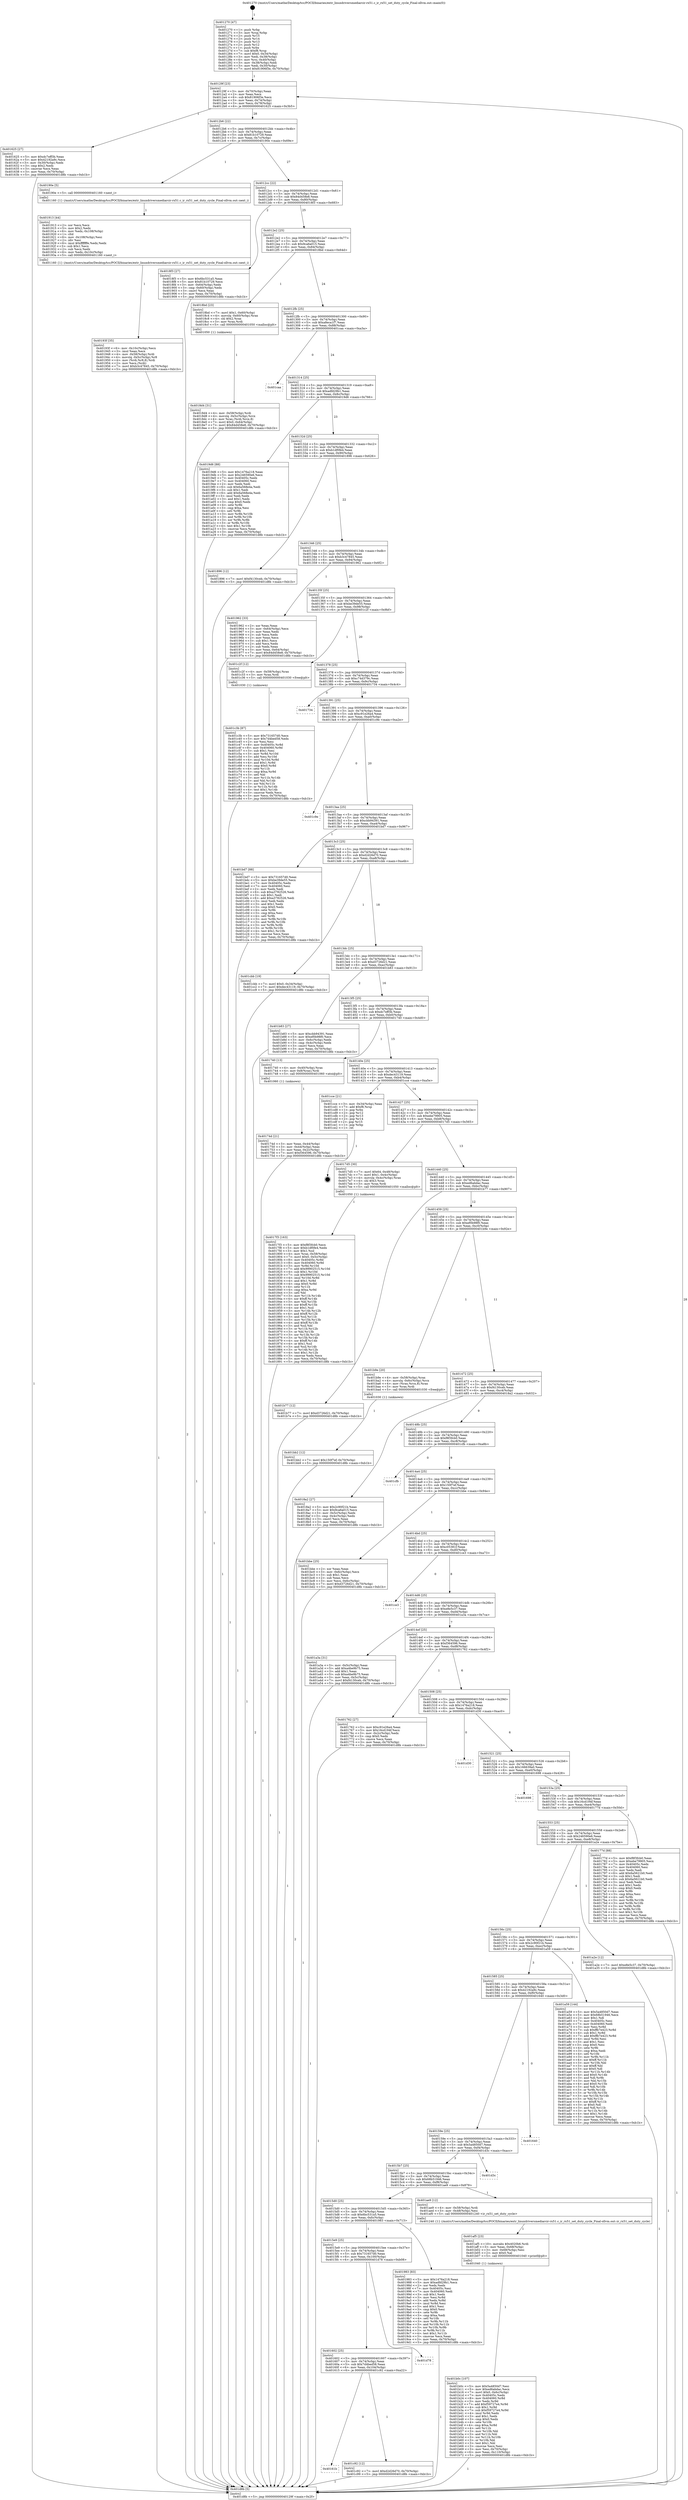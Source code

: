 digraph "0x401270" {
  label = "0x401270 (/mnt/c/Users/mathe/Desktop/tcc/POCII/binaries/extr_linuxdriversmediarcir-rx51.c_ir_rx51_set_duty_cycle_Final-ollvm.out::main(0))"
  labelloc = "t"
  node[shape=record]

  Entry [label="",width=0.3,height=0.3,shape=circle,fillcolor=black,style=filled]
  "0x40129f" [label="{
     0x40129f [23]\l
     | [instrs]\l
     &nbsp;&nbsp;0x40129f \<+3\>: mov -0x70(%rbp),%eax\l
     &nbsp;&nbsp;0x4012a2 \<+2\>: mov %eax,%ecx\l
     &nbsp;&nbsp;0x4012a4 \<+6\>: sub $0x81906f3e,%ecx\l
     &nbsp;&nbsp;0x4012aa \<+3\>: mov %eax,-0x74(%rbp)\l
     &nbsp;&nbsp;0x4012ad \<+3\>: mov %ecx,-0x78(%rbp)\l
     &nbsp;&nbsp;0x4012b0 \<+6\>: je 0000000000401625 \<main+0x3b5\>\l
  }"]
  "0x401625" [label="{
     0x401625 [27]\l
     | [instrs]\l
     &nbsp;&nbsp;0x401625 \<+5\>: mov $0xdc7eff3b,%eax\l
     &nbsp;&nbsp;0x40162a \<+5\>: mov $0x42192a9c,%ecx\l
     &nbsp;&nbsp;0x40162f \<+3\>: mov -0x30(%rbp),%edx\l
     &nbsp;&nbsp;0x401632 \<+3\>: cmp $0x2,%edx\l
     &nbsp;&nbsp;0x401635 \<+3\>: cmovne %ecx,%eax\l
     &nbsp;&nbsp;0x401638 \<+3\>: mov %eax,-0x70(%rbp)\l
     &nbsp;&nbsp;0x40163b \<+5\>: jmp 0000000000401d8b \<main+0xb1b\>\l
  }"]
  "0x4012b6" [label="{
     0x4012b6 [22]\l
     | [instrs]\l
     &nbsp;&nbsp;0x4012b6 \<+5\>: jmp 00000000004012bb \<main+0x4b\>\l
     &nbsp;&nbsp;0x4012bb \<+3\>: mov -0x74(%rbp),%eax\l
     &nbsp;&nbsp;0x4012be \<+5\>: sub $0x81b10729,%eax\l
     &nbsp;&nbsp;0x4012c3 \<+3\>: mov %eax,-0x7c(%rbp)\l
     &nbsp;&nbsp;0x4012c6 \<+6\>: je 000000000040190e \<main+0x69e\>\l
  }"]
  "0x401d8b" [label="{
     0x401d8b [5]\l
     | [instrs]\l
     &nbsp;&nbsp;0x401d8b \<+5\>: jmp 000000000040129f \<main+0x2f\>\l
  }"]
  "0x401270" [label="{
     0x401270 [47]\l
     | [instrs]\l
     &nbsp;&nbsp;0x401270 \<+1\>: push %rbp\l
     &nbsp;&nbsp;0x401271 \<+3\>: mov %rsp,%rbp\l
     &nbsp;&nbsp;0x401274 \<+2\>: push %r15\l
     &nbsp;&nbsp;0x401276 \<+2\>: push %r14\l
     &nbsp;&nbsp;0x401278 \<+2\>: push %r13\l
     &nbsp;&nbsp;0x40127a \<+2\>: push %r12\l
     &nbsp;&nbsp;0x40127c \<+1\>: push %rbx\l
     &nbsp;&nbsp;0x40127d \<+7\>: sub $0xf8,%rsp\l
     &nbsp;&nbsp;0x401284 \<+7\>: movl $0x0,-0x34(%rbp)\l
     &nbsp;&nbsp;0x40128b \<+3\>: mov %edi,-0x38(%rbp)\l
     &nbsp;&nbsp;0x40128e \<+4\>: mov %rsi,-0x40(%rbp)\l
     &nbsp;&nbsp;0x401292 \<+3\>: mov -0x38(%rbp),%edi\l
     &nbsp;&nbsp;0x401295 \<+3\>: mov %edi,-0x30(%rbp)\l
     &nbsp;&nbsp;0x401298 \<+7\>: movl $0x81906f3e,-0x70(%rbp)\l
  }"]
  Exit [label="",width=0.3,height=0.3,shape=circle,fillcolor=black,style=filled,peripheries=2]
  "0x40190e" [label="{
     0x40190e [5]\l
     | [instrs]\l
     &nbsp;&nbsp;0x40190e \<+5\>: call 0000000000401160 \<next_i\>\l
     | [calls]\l
     &nbsp;&nbsp;0x401160 \{1\} (/mnt/c/Users/mathe/Desktop/tcc/POCII/binaries/extr_linuxdriversmediarcir-rx51.c_ir_rx51_set_duty_cycle_Final-ollvm.out::next_i)\l
  }"]
  "0x4012cc" [label="{
     0x4012cc [22]\l
     | [instrs]\l
     &nbsp;&nbsp;0x4012cc \<+5\>: jmp 00000000004012d1 \<main+0x61\>\l
     &nbsp;&nbsp;0x4012d1 \<+3\>: mov -0x74(%rbp),%eax\l
     &nbsp;&nbsp;0x4012d4 \<+5\>: sub $0x84d458e8,%eax\l
     &nbsp;&nbsp;0x4012d9 \<+3\>: mov %eax,-0x80(%rbp)\l
     &nbsp;&nbsp;0x4012dc \<+6\>: je 00000000004018f3 \<main+0x683\>\l
  }"]
  "0x40161b" [label="{
     0x40161b\l
  }", style=dashed]
  "0x4018f3" [label="{
     0x4018f3 [27]\l
     | [instrs]\l
     &nbsp;&nbsp;0x4018f3 \<+5\>: mov $0x6bc531a5,%eax\l
     &nbsp;&nbsp;0x4018f8 \<+5\>: mov $0x81b10729,%ecx\l
     &nbsp;&nbsp;0x4018fd \<+3\>: mov -0x64(%rbp),%edx\l
     &nbsp;&nbsp;0x401900 \<+3\>: cmp -0x60(%rbp),%edx\l
     &nbsp;&nbsp;0x401903 \<+3\>: cmovl %ecx,%eax\l
     &nbsp;&nbsp;0x401906 \<+3\>: mov %eax,-0x70(%rbp)\l
     &nbsp;&nbsp;0x401909 \<+5\>: jmp 0000000000401d8b \<main+0xb1b\>\l
  }"]
  "0x4012e2" [label="{
     0x4012e2 [25]\l
     | [instrs]\l
     &nbsp;&nbsp;0x4012e2 \<+5\>: jmp 00000000004012e7 \<main+0x77\>\l
     &nbsp;&nbsp;0x4012e7 \<+3\>: mov -0x74(%rbp),%eax\l
     &nbsp;&nbsp;0x4012ea \<+5\>: sub $0x9ca6a015,%eax\l
     &nbsp;&nbsp;0x4012ef \<+6\>: mov %eax,-0x84(%rbp)\l
     &nbsp;&nbsp;0x4012f5 \<+6\>: je 00000000004018bd \<main+0x64d\>\l
  }"]
  "0x401c92" [label="{
     0x401c92 [12]\l
     | [instrs]\l
     &nbsp;&nbsp;0x401c92 \<+7\>: movl $0xd2d26d70,-0x70(%rbp)\l
     &nbsp;&nbsp;0x401c99 \<+5\>: jmp 0000000000401d8b \<main+0xb1b\>\l
  }"]
  "0x4018bd" [label="{
     0x4018bd [23]\l
     | [instrs]\l
     &nbsp;&nbsp;0x4018bd \<+7\>: movl $0x1,-0x60(%rbp)\l
     &nbsp;&nbsp;0x4018c4 \<+4\>: movslq -0x60(%rbp),%rax\l
     &nbsp;&nbsp;0x4018c8 \<+4\>: shl $0x2,%rax\l
     &nbsp;&nbsp;0x4018cc \<+3\>: mov %rax,%rdi\l
     &nbsp;&nbsp;0x4018cf \<+5\>: call 0000000000401050 \<malloc@plt\>\l
     | [calls]\l
     &nbsp;&nbsp;0x401050 \{1\} (unknown)\l
  }"]
  "0x4012fb" [label="{
     0x4012fb [25]\l
     | [instrs]\l
     &nbsp;&nbsp;0x4012fb \<+5\>: jmp 0000000000401300 \<main+0x90\>\l
     &nbsp;&nbsp;0x401300 \<+3\>: mov -0x74(%rbp),%eax\l
     &nbsp;&nbsp;0x401303 \<+5\>: sub $0xa8eca1f7,%eax\l
     &nbsp;&nbsp;0x401308 \<+6\>: mov %eax,-0x88(%rbp)\l
     &nbsp;&nbsp;0x40130e \<+6\>: je 0000000000401caa \<main+0xa3a\>\l
  }"]
  "0x401602" [label="{
     0x401602 [25]\l
     | [instrs]\l
     &nbsp;&nbsp;0x401602 \<+5\>: jmp 0000000000401607 \<main+0x397\>\l
     &nbsp;&nbsp;0x401607 \<+3\>: mov -0x74(%rbp),%eax\l
     &nbsp;&nbsp;0x40160a \<+5\>: sub $0x7d4bed58,%eax\l
     &nbsp;&nbsp;0x40160f \<+6\>: mov %eax,-0x104(%rbp)\l
     &nbsp;&nbsp;0x401615 \<+6\>: je 0000000000401c92 \<main+0xa22\>\l
  }"]
  "0x401caa" [label="{
     0x401caa\l
  }", style=dashed]
  "0x401314" [label="{
     0x401314 [25]\l
     | [instrs]\l
     &nbsp;&nbsp;0x401314 \<+5\>: jmp 0000000000401319 \<main+0xa9\>\l
     &nbsp;&nbsp;0x401319 \<+3\>: mov -0x74(%rbp),%eax\l
     &nbsp;&nbsp;0x40131c \<+5\>: sub $0xadfd29b1,%eax\l
     &nbsp;&nbsp;0x401321 \<+6\>: mov %eax,-0x8c(%rbp)\l
     &nbsp;&nbsp;0x401327 \<+6\>: je 00000000004019d6 \<main+0x766\>\l
  }"]
  "0x401d78" [label="{
     0x401d78\l
  }", style=dashed]
  "0x4019d6" [label="{
     0x4019d6 [88]\l
     | [instrs]\l
     &nbsp;&nbsp;0x4019d6 \<+5\>: mov $0x1476a218,%eax\l
     &nbsp;&nbsp;0x4019db \<+5\>: mov $0x246590e6,%ecx\l
     &nbsp;&nbsp;0x4019e0 \<+7\>: mov 0x40405c,%edx\l
     &nbsp;&nbsp;0x4019e7 \<+7\>: mov 0x404060,%esi\l
     &nbsp;&nbsp;0x4019ee \<+2\>: mov %edx,%edi\l
     &nbsp;&nbsp;0x4019f0 \<+6\>: sub $0x6a568e4a,%edi\l
     &nbsp;&nbsp;0x4019f6 \<+3\>: sub $0x1,%edi\l
     &nbsp;&nbsp;0x4019f9 \<+6\>: add $0x6a568e4a,%edi\l
     &nbsp;&nbsp;0x4019ff \<+3\>: imul %edi,%edx\l
     &nbsp;&nbsp;0x401a02 \<+3\>: and $0x1,%edx\l
     &nbsp;&nbsp;0x401a05 \<+3\>: cmp $0x0,%edx\l
     &nbsp;&nbsp;0x401a08 \<+4\>: sete %r8b\l
     &nbsp;&nbsp;0x401a0c \<+3\>: cmp $0xa,%esi\l
     &nbsp;&nbsp;0x401a0f \<+4\>: setl %r9b\l
     &nbsp;&nbsp;0x401a13 \<+3\>: mov %r8b,%r10b\l
     &nbsp;&nbsp;0x401a16 \<+3\>: and %r9b,%r10b\l
     &nbsp;&nbsp;0x401a19 \<+3\>: xor %r9b,%r8b\l
     &nbsp;&nbsp;0x401a1c \<+3\>: or %r8b,%r10b\l
     &nbsp;&nbsp;0x401a1f \<+4\>: test $0x1,%r10b\l
     &nbsp;&nbsp;0x401a23 \<+3\>: cmovne %ecx,%eax\l
     &nbsp;&nbsp;0x401a26 \<+3\>: mov %eax,-0x70(%rbp)\l
     &nbsp;&nbsp;0x401a29 \<+5\>: jmp 0000000000401d8b \<main+0xb1b\>\l
  }"]
  "0x40132d" [label="{
     0x40132d [25]\l
     | [instrs]\l
     &nbsp;&nbsp;0x40132d \<+5\>: jmp 0000000000401332 \<main+0xc2\>\l
     &nbsp;&nbsp;0x401332 \<+3\>: mov -0x74(%rbp),%eax\l
     &nbsp;&nbsp;0x401335 \<+5\>: sub $0xb1df0fe4,%eax\l
     &nbsp;&nbsp;0x40133a \<+6\>: mov %eax,-0x90(%rbp)\l
     &nbsp;&nbsp;0x401340 \<+6\>: je 0000000000401896 \<main+0x626\>\l
  }"]
  "0x401c3b" [label="{
     0x401c3b [87]\l
     | [instrs]\l
     &nbsp;&nbsp;0x401c3b \<+5\>: mov $0x731657d0,%ecx\l
     &nbsp;&nbsp;0x401c40 \<+5\>: mov $0x7d4bed58,%edx\l
     &nbsp;&nbsp;0x401c45 \<+2\>: xor %esi,%esi\l
     &nbsp;&nbsp;0x401c47 \<+8\>: mov 0x40405c,%r8d\l
     &nbsp;&nbsp;0x401c4f \<+8\>: mov 0x404060,%r9d\l
     &nbsp;&nbsp;0x401c57 \<+3\>: sub $0x1,%esi\l
     &nbsp;&nbsp;0x401c5a \<+3\>: mov %r8d,%r10d\l
     &nbsp;&nbsp;0x401c5d \<+3\>: add %esi,%r10d\l
     &nbsp;&nbsp;0x401c60 \<+4\>: imul %r10d,%r8d\l
     &nbsp;&nbsp;0x401c64 \<+4\>: and $0x1,%r8d\l
     &nbsp;&nbsp;0x401c68 \<+4\>: cmp $0x0,%r8d\l
     &nbsp;&nbsp;0x401c6c \<+4\>: sete %r11b\l
     &nbsp;&nbsp;0x401c70 \<+4\>: cmp $0xa,%r9d\l
     &nbsp;&nbsp;0x401c74 \<+3\>: setl %bl\l
     &nbsp;&nbsp;0x401c77 \<+3\>: mov %r11b,%r14b\l
     &nbsp;&nbsp;0x401c7a \<+3\>: and %bl,%r14b\l
     &nbsp;&nbsp;0x401c7d \<+3\>: xor %bl,%r11b\l
     &nbsp;&nbsp;0x401c80 \<+3\>: or %r11b,%r14b\l
     &nbsp;&nbsp;0x401c83 \<+4\>: test $0x1,%r14b\l
     &nbsp;&nbsp;0x401c87 \<+3\>: cmovne %edx,%ecx\l
     &nbsp;&nbsp;0x401c8a \<+3\>: mov %ecx,-0x70(%rbp)\l
     &nbsp;&nbsp;0x401c8d \<+5\>: jmp 0000000000401d8b \<main+0xb1b\>\l
  }"]
  "0x401896" [label="{
     0x401896 [12]\l
     | [instrs]\l
     &nbsp;&nbsp;0x401896 \<+7\>: movl $0xf4130ceb,-0x70(%rbp)\l
     &nbsp;&nbsp;0x40189d \<+5\>: jmp 0000000000401d8b \<main+0xb1b\>\l
  }"]
  "0x401346" [label="{
     0x401346 [25]\l
     | [instrs]\l
     &nbsp;&nbsp;0x401346 \<+5\>: jmp 000000000040134b \<main+0xdb\>\l
     &nbsp;&nbsp;0x40134b \<+3\>: mov -0x74(%rbp),%eax\l
     &nbsp;&nbsp;0x40134e \<+5\>: sub $0xb3c47845,%eax\l
     &nbsp;&nbsp;0x401353 \<+6\>: mov %eax,-0x94(%rbp)\l
     &nbsp;&nbsp;0x401359 \<+6\>: je 0000000000401962 \<main+0x6f2\>\l
  }"]
  "0x401bb2" [label="{
     0x401bb2 [12]\l
     | [instrs]\l
     &nbsp;&nbsp;0x401bb2 \<+7\>: movl $0x150f7ef,-0x70(%rbp)\l
     &nbsp;&nbsp;0x401bb9 \<+5\>: jmp 0000000000401d8b \<main+0xb1b\>\l
  }"]
  "0x401962" [label="{
     0x401962 [33]\l
     | [instrs]\l
     &nbsp;&nbsp;0x401962 \<+2\>: xor %eax,%eax\l
     &nbsp;&nbsp;0x401964 \<+3\>: mov -0x64(%rbp),%ecx\l
     &nbsp;&nbsp;0x401967 \<+2\>: mov %eax,%edx\l
     &nbsp;&nbsp;0x401969 \<+2\>: sub %ecx,%edx\l
     &nbsp;&nbsp;0x40196b \<+2\>: mov %eax,%ecx\l
     &nbsp;&nbsp;0x40196d \<+3\>: sub $0x1,%ecx\l
     &nbsp;&nbsp;0x401970 \<+2\>: add %ecx,%edx\l
     &nbsp;&nbsp;0x401972 \<+2\>: sub %edx,%eax\l
     &nbsp;&nbsp;0x401974 \<+3\>: mov %eax,-0x64(%rbp)\l
     &nbsp;&nbsp;0x401977 \<+7\>: movl $0x84d458e8,-0x70(%rbp)\l
     &nbsp;&nbsp;0x40197e \<+5\>: jmp 0000000000401d8b \<main+0xb1b\>\l
  }"]
  "0x40135f" [label="{
     0x40135f [25]\l
     | [instrs]\l
     &nbsp;&nbsp;0x40135f \<+5\>: jmp 0000000000401364 \<main+0xf4\>\l
     &nbsp;&nbsp;0x401364 \<+3\>: mov -0x74(%rbp),%eax\l
     &nbsp;&nbsp;0x401367 \<+5\>: sub $0xbe39de55,%eax\l
     &nbsp;&nbsp;0x40136c \<+6\>: mov %eax,-0x98(%rbp)\l
     &nbsp;&nbsp;0x401372 \<+6\>: je 0000000000401c2f \<main+0x9bf\>\l
  }"]
  "0x401b0c" [label="{
     0x401b0c [107]\l
     | [instrs]\l
     &nbsp;&nbsp;0x401b0c \<+5\>: mov $0x5a4850d7,%esi\l
     &nbsp;&nbsp;0x401b11 \<+5\>: mov $0xed6abdac,%ecx\l
     &nbsp;&nbsp;0x401b16 \<+7\>: movl $0x0,-0x6c(%rbp)\l
     &nbsp;&nbsp;0x401b1d \<+7\>: mov 0x40405c,%edx\l
     &nbsp;&nbsp;0x401b24 \<+8\>: mov 0x404060,%r8d\l
     &nbsp;&nbsp;0x401b2c \<+3\>: mov %edx,%r9d\l
     &nbsp;&nbsp;0x401b2f \<+7\>: add $0xf59727e4,%r9d\l
     &nbsp;&nbsp;0x401b36 \<+4\>: sub $0x1,%r9d\l
     &nbsp;&nbsp;0x401b3a \<+7\>: sub $0xf59727e4,%r9d\l
     &nbsp;&nbsp;0x401b41 \<+4\>: imul %r9d,%edx\l
     &nbsp;&nbsp;0x401b45 \<+3\>: and $0x1,%edx\l
     &nbsp;&nbsp;0x401b48 \<+3\>: cmp $0x0,%edx\l
     &nbsp;&nbsp;0x401b4b \<+4\>: sete %r10b\l
     &nbsp;&nbsp;0x401b4f \<+4\>: cmp $0xa,%r8d\l
     &nbsp;&nbsp;0x401b53 \<+4\>: setl %r11b\l
     &nbsp;&nbsp;0x401b57 \<+3\>: mov %r10b,%bl\l
     &nbsp;&nbsp;0x401b5a \<+3\>: and %r11b,%bl\l
     &nbsp;&nbsp;0x401b5d \<+3\>: xor %r11b,%r10b\l
     &nbsp;&nbsp;0x401b60 \<+3\>: or %r10b,%bl\l
     &nbsp;&nbsp;0x401b63 \<+3\>: test $0x1,%bl\l
     &nbsp;&nbsp;0x401b66 \<+3\>: cmovne %ecx,%esi\l
     &nbsp;&nbsp;0x401b69 \<+3\>: mov %esi,-0x70(%rbp)\l
     &nbsp;&nbsp;0x401b6c \<+6\>: mov %eax,-0x110(%rbp)\l
     &nbsp;&nbsp;0x401b72 \<+5\>: jmp 0000000000401d8b \<main+0xb1b\>\l
  }"]
  "0x401c2f" [label="{
     0x401c2f [12]\l
     | [instrs]\l
     &nbsp;&nbsp;0x401c2f \<+4\>: mov -0x58(%rbp),%rax\l
     &nbsp;&nbsp;0x401c33 \<+3\>: mov %rax,%rdi\l
     &nbsp;&nbsp;0x401c36 \<+5\>: call 0000000000401030 \<free@plt\>\l
     | [calls]\l
     &nbsp;&nbsp;0x401030 \{1\} (unknown)\l
  }"]
  "0x401378" [label="{
     0x401378 [25]\l
     | [instrs]\l
     &nbsp;&nbsp;0x401378 \<+5\>: jmp 000000000040137d \<main+0x10d\>\l
     &nbsp;&nbsp;0x40137d \<+3\>: mov -0x74(%rbp),%eax\l
     &nbsp;&nbsp;0x401380 \<+5\>: sub $0xc74d379c,%eax\l
     &nbsp;&nbsp;0x401385 \<+6\>: mov %eax,-0x9c(%rbp)\l
     &nbsp;&nbsp;0x40138b \<+6\>: je 0000000000401734 \<main+0x4c4\>\l
  }"]
  "0x401af5" [label="{
     0x401af5 [23]\l
     | [instrs]\l
     &nbsp;&nbsp;0x401af5 \<+10\>: movabs $0x4020b6,%rdi\l
     &nbsp;&nbsp;0x401aff \<+3\>: mov %eax,-0x68(%rbp)\l
     &nbsp;&nbsp;0x401b02 \<+3\>: mov -0x68(%rbp),%esi\l
     &nbsp;&nbsp;0x401b05 \<+2\>: mov $0x0,%al\l
     &nbsp;&nbsp;0x401b07 \<+5\>: call 0000000000401040 \<printf@plt\>\l
     | [calls]\l
     &nbsp;&nbsp;0x401040 \{1\} (unknown)\l
  }"]
  "0x401734" [label="{
     0x401734\l
  }", style=dashed]
  "0x401391" [label="{
     0x401391 [25]\l
     | [instrs]\l
     &nbsp;&nbsp;0x401391 \<+5\>: jmp 0000000000401396 \<main+0x126\>\l
     &nbsp;&nbsp;0x401396 \<+3\>: mov -0x74(%rbp),%eax\l
     &nbsp;&nbsp;0x401399 \<+5\>: sub $0xc91e26a4,%eax\l
     &nbsp;&nbsp;0x40139e \<+6\>: mov %eax,-0xa0(%rbp)\l
     &nbsp;&nbsp;0x4013a4 \<+6\>: je 0000000000401c9e \<main+0xa2e\>\l
  }"]
  "0x4015e9" [label="{
     0x4015e9 [25]\l
     | [instrs]\l
     &nbsp;&nbsp;0x4015e9 \<+5\>: jmp 00000000004015ee \<main+0x37e\>\l
     &nbsp;&nbsp;0x4015ee \<+3\>: mov -0x74(%rbp),%eax\l
     &nbsp;&nbsp;0x4015f1 \<+5\>: sub $0x731657d0,%eax\l
     &nbsp;&nbsp;0x4015f6 \<+6\>: mov %eax,-0x100(%rbp)\l
     &nbsp;&nbsp;0x4015fc \<+6\>: je 0000000000401d78 \<main+0xb08\>\l
  }"]
  "0x401c9e" [label="{
     0x401c9e\l
  }", style=dashed]
  "0x4013aa" [label="{
     0x4013aa [25]\l
     | [instrs]\l
     &nbsp;&nbsp;0x4013aa \<+5\>: jmp 00000000004013af \<main+0x13f\>\l
     &nbsp;&nbsp;0x4013af \<+3\>: mov -0x74(%rbp),%eax\l
     &nbsp;&nbsp;0x4013b2 \<+5\>: sub $0xcbb94391,%eax\l
     &nbsp;&nbsp;0x4013b7 \<+6\>: mov %eax,-0xa4(%rbp)\l
     &nbsp;&nbsp;0x4013bd \<+6\>: je 0000000000401bd7 \<main+0x967\>\l
  }"]
  "0x401983" [label="{
     0x401983 [83]\l
     | [instrs]\l
     &nbsp;&nbsp;0x401983 \<+5\>: mov $0x1476a218,%eax\l
     &nbsp;&nbsp;0x401988 \<+5\>: mov $0xadfd29b1,%ecx\l
     &nbsp;&nbsp;0x40198d \<+2\>: xor %edx,%edx\l
     &nbsp;&nbsp;0x40198f \<+7\>: mov 0x40405c,%esi\l
     &nbsp;&nbsp;0x401996 \<+7\>: mov 0x404060,%edi\l
     &nbsp;&nbsp;0x40199d \<+3\>: sub $0x1,%edx\l
     &nbsp;&nbsp;0x4019a0 \<+3\>: mov %esi,%r8d\l
     &nbsp;&nbsp;0x4019a3 \<+3\>: add %edx,%r8d\l
     &nbsp;&nbsp;0x4019a6 \<+4\>: imul %r8d,%esi\l
     &nbsp;&nbsp;0x4019aa \<+3\>: and $0x1,%esi\l
     &nbsp;&nbsp;0x4019ad \<+3\>: cmp $0x0,%esi\l
     &nbsp;&nbsp;0x4019b0 \<+4\>: sete %r9b\l
     &nbsp;&nbsp;0x4019b4 \<+3\>: cmp $0xa,%edi\l
     &nbsp;&nbsp;0x4019b7 \<+4\>: setl %r10b\l
     &nbsp;&nbsp;0x4019bb \<+3\>: mov %r9b,%r11b\l
     &nbsp;&nbsp;0x4019be \<+3\>: and %r10b,%r11b\l
     &nbsp;&nbsp;0x4019c1 \<+3\>: xor %r10b,%r9b\l
     &nbsp;&nbsp;0x4019c4 \<+3\>: or %r9b,%r11b\l
     &nbsp;&nbsp;0x4019c7 \<+4\>: test $0x1,%r11b\l
     &nbsp;&nbsp;0x4019cb \<+3\>: cmovne %ecx,%eax\l
     &nbsp;&nbsp;0x4019ce \<+3\>: mov %eax,-0x70(%rbp)\l
     &nbsp;&nbsp;0x4019d1 \<+5\>: jmp 0000000000401d8b \<main+0xb1b\>\l
  }"]
  "0x401bd7" [label="{
     0x401bd7 [88]\l
     | [instrs]\l
     &nbsp;&nbsp;0x401bd7 \<+5\>: mov $0x731657d0,%eax\l
     &nbsp;&nbsp;0x401bdc \<+5\>: mov $0xbe39de55,%ecx\l
     &nbsp;&nbsp;0x401be1 \<+7\>: mov 0x40405c,%edx\l
     &nbsp;&nbsp;0x401be8 \<+7\>: mov 0x404060,%esi\l
     &nbsp;&nbsp;0x401bef \<+2\>: mov %edx,%edi\l
     &nbsp;&nbsp;0x401bf1 \<+6\>: sub $0xa3782526,%edi\l
     &nbsp;&nbsp;0x401bf7 \<+3\>: sub $0x1,%edi\l
     &nbsp;&nbsp;0x401bfa \<+6\>: add $0xa3782526,%edi\l
     &nbsp;&nbsp;0x401c00 \<+3\>: imul %edi,%edx\l
     &nbsp;&nbsp;0x401c03 \<+3\>: and $0x1,%edx\l
     &nbsp;&nbsp;0x401c06 \<+3\>: cmp $0x0,%edx\l
     &nbsp;&nbsp;0x401c09 \<+4\>: sete %r8b\l
     &nbsp;&nbsp;0x401c0d \<+3\>: cmp $0xa,%esi\l
     &nbsp;&nbsp;0x401c10 \<+4\>: setl %r9b\l
     &nbsp;&nbsp;0x401c14 \<+3\>: mov %r8b,%r10b\l
     &nbsp;&nbsp;0x401c17 \<+3\>: and %r9b,%r10b\l
     &nbsp;&nbsp;0x401c1a \<+3\>: xor %r9b,%r8b\l
     &nbsp;&nbsp;0x401c1d \<+3\>: or %r8b,%r10b\l
     &nbsp;&nbsp;0x401c20 \<+4\>: test $0x1,%r10b\l
     &nbsp;&nbsp;0x401c24 \<+3\>: cmovne %ecx,%eax\l
     &nbsp;&nbsp;0x401c27 \<+3\>: mov %eax,-0x70(%rbp)\l
     &nbsp;&nbsp;0x401c2a \<+5\>: jmp 0000000000401d8b \<main+0xb1b\>\l
  }"]
  "0x4013c3" [label="{
     0x4013c3 [25]\l
     | [instrs]\l
     &nbsp;&nbsp;0x4013c3 \<+5\>: jmp 00000000004013c8 \<main+0x158\>\l
     &nbsp;&nbsp;0x4013c8 \<+3\>: mov -0x74(%rbp),%eax\l
     &nbsp;&nbsp;0x4013cb \<+5\>: sub $0xd2d26d70,%eax\l
     &nbsp;&nbsp;0x4013d0 \<+6\>: mov %eax,-0xa8(%rbp)\l
     &nbsp;&nbsp;0x4013d6 \<+6\>: je 0000000000401cbb \<main+0xa4b\>\l
  }"]
  "0x4015d0" [label="{
     0x4015d0 [25]\l
     | [instrs]\l
     &nbsp;&nbsp;0x4015d0 \<+5\>: jmp 00000000004015d5 \<main+0x365\>\l
     &nbsp;&nbsp;0x4015d5 \<+3\>: mov -0x74(%rbp),%eax\l
     &nbsp;&nbsp;0x4015d8 \<+5\>: sub $0x6bc531a5,%eax\l
     &nbsp;&nbsp;0x4015dd \<+6\>: mov %eax,-0xfc(%rbp)\l
     &nbsp;&nbsp;0x4015e3 \<+6\>: je 0000000000401983 \<main+0x713\>\l
  }"]
  "0x401cbb" [label="{
     0x401cbb [19]\l
     | [instrs]\l
     &nbsp;&nbsp;0x401cbb \<+7\>: movl $0x0,-0x34(%rbp)\l
     &nbsp;&nbsp;0x401cc2 \<+7\>: movl $0xdec43119,-0x70(%rbp)\l
     &nbsp;&nbsp;0x401cc9 \<+5\>: jmp 0000000000401d8b \<main+0xb1b\>\l
  }"]
  "0x4013dc" [label="{
     0x4013dc [25]\l
     | [instrs]\l
     &nbsp;&nbsp;0x4013dc \<+5\>: jmp 00000000004013e1 \<main+0x171\>\l
     &nbsp;&nbsp;0x4013e1 \<+3\>: mov -0x74(%rbp),%eax\l
     &nbsp;&nbsp;0x4013e4 \<+5\>: sub $0xd3726d21,%eax\l
     &nbsp;&nbsp;0x4013e9 \<+6\>: mov %eax,-0xac(%rbp)\l
     &nbsp;&nbsp;0x4013ef \<+6\>: je 0000000000401b83 \<main+0x913\>\l
  }"]
  "0x401ae9" [label="{
     0x401ae9 [12]\l
     | [instrs]\l
     &nbsp;&nbsp;0x401ae9 \<+4\>: mov -0x58(%rbp),%rdi\l
     &nbsp;&nbsp;0x401aed \<+3\>: mov -0x48(%rbp),%esi\l
     &nbsp;&nbsp;0x401af0 \<+5\>: call 0000000000401240 \<ir_rx51_set_duty_cycle\>\l
     | [calls]\l
     &nbsp;&nbsp;0x401240 \{1\} (/mnt/c/Users/mathe/Desktop/tcc/POCII/binaries/extr_linuxdriversmediarcir-rx51.c_ir_rx51_set_duty_cycle_Final-ollvm.out::ir_rx51_set_duty_cycle)\l
  }"]
  "0x401b83" [label="{
     0x401b83 [27]\l
     | [instrs]\l
     &nbsp;&nbsp;0x401b83 \<+5\>: mov $0xcbb94391,%eax\l
     &nbsp;&nbsp;0x401b88 \<+5\>: mov $0xef0b98f0,%ecx\l
     &nbsp;&nbsp;0x401b8d \<+3\>: mov -0x6c(%rbp),%edx\l
     &nbsp;&nbsp;0x401b90 \<+3\>: cmp -0x4c(%rbp),%edx\l
     &nbsp;&nbsp;0x401b93 \<+3\>: cmovl %ecx,%eax\l
     &nbsp;&nbsp;0x401b96 \<+3\>: mov %eax,-0x70(%rbp)\l
     &nbsp;&nbsp;0x401b99 \<+5\>: jmp 0000000000401d8b \<main+0xb1b\>\l
  }"]
  "0x4013f5" [label="{
     0x4013f5 [25]\l
     | [instrs]\l
     &nbsp;&nbsp;0x4013f5 \<+5\>: jmp 00000000004013fa \<main+0x18a\>\l
     &nbsp;&nbsp;0x4013fa \<+3\>: mov -0x74(%rbp),%eax\l
     &nbsp;&nbsp;0x4013fd \<+5\>: sub $0xdc7eff3b,%eax\l
     &nbsp;&nbsp;0x401402 \<+6\>: mov %eax,-0xb0(%rbp)\l
     &nbsp;&nbsp;0x401408 \<+6\>: je 0000000000401740 \<main+0x4d0\>\l
  }"]
  "0x4015b7" [label="{
     0x4015b7 [25]\l
     | [instrs]\l
     &nbsp;&nbsp;0x4015b7 \<+5\>: jmp 00000000004015bc \<main+0x34c\>\l
     &nbsp;&nbsp;0x4015bc \<+3\>: mov -0x74(%rbp),%eax\l
     &nbsp;&nbsp;0x4015bf \<+5\>: sub $0x68b51946,%eax\l
     &nbsp;&nbsp;0x4015c4 \<+6\>: mov %eax,-0xf8(%rbp)\l
     &nbsp;&nbsp;0x4015ca \<+6\>: je 0000000000401ae9 \<main+0x879\>\l
  }"]
  "0x401740" [label="{
     0x401740 [13]\l
     | [instrs]\l
     &nbsp;&nbsp;0x401740 \<+4\>: mov -0x40(%rbp),%rax\l
     &nbsp;&nbsp;0x401744 \<+4\>: mov 0x8(%rax),%rdi\l
     &nbsp;&nbsp;0x401748 \<+5\>: call 0000000000401060 \<atoi@plt\>\l
     | [calls]\l
     &nbsp;&nbsp;0x401060 \{1\} (unknown)\l
  }"]
  "0x40140e" [label="{
     0x40140e [25]\l
     | [instrs]\l
     &nbsp;&nbsp;0x40140e \<+5\>: jmp 0000000000401413 \<main+0x1a3\>\l
     &nbsp;&nbsp;0x401413 \<+3\>: mov -0x74(%rbp),%eax\l
     &nbsp;&nbsp;0x401416 \<+5\>: sub $0xdec43119,%eax\l
     &nbsp;&nbsp;0x40141b \<+6\>: mov %eax,-0xb4(%rbp)\l
     &nbsp;&nbsp;0x401421 \<+6\>: je 0000000000401cce \<main+0xa5e\>\l
  }"]
  "0x40174d" [label="{
     0x40174d [21]\l
     | [instrs]\l
     &nbsp;&nbsp;0x40174d \<+3\>: mov %eax,-0x44(%rbp)\l
     &nbsp;&nbsp;0x401750 \<+3\>: mov -0x44(%rbp),%eax\l
     &nbsp;&nbsp;0x401753 \<+3\>: mov %eax,-0x2c(%rbp)\l
     &nbsp;&nbsp;0x401756 \<+7\>: movl $0xf364596,-0x70(%rbp)\l
     &nbsp;&nbsp;0x40175d \<+5\>: jmp 0000000000401d8b \<main+0xb1b\>\l
  }"]
  "0x401d3c" [label="{
     0x401d3c\l
  }", style=dashed]
  "0x401cce" [label="{
     0x401cce [21]\l
     | [instrs]\l
     &nbsp;&nbsp;0x401cce \<+3\>: mov -0x34(%rbp),%eax\l
     &nbsp;&nbsp;0x401cd1 \<+7\>: add $0xf8,%rsp\l
     &nbsp;&nbsp;0x401cd8 \<+1\>: pop %rbx\l
     &nbsp;&nbsp;0x401cd9 \<+2\>: pop %r12\l
     &nbsp;&nbsp;0x401cdb \<+2\>: pop %r13\l
     &nbsp;&nbsp;0x401cdd \<+2\>: pop %r14\l
     &nbsp;&nbsp;0x401cdf \<+2\>: pop %r15\l
     &nbsp;&nbsp;0x401ce1 \<+1\>: pop %rbp\l
     &nbsp;&nbsp;0x401ce2 \<+1\>: ret\l
  }"]
  "0x401427" [label="{
     0x401427 [25]\l
     | [instrs]\l
     &nbsp;&nbsp;0x401427 \<+5\>: jmp 000000000040142c \<main+0x1bc\>\l
     &nbsp;&nbsp;0x40142c \<+3\>: mov -0x74(%rbp),%eax\l
     &nbsp;&nbsp;0x40142f \<+5\>: sub $0xebe79905,%eax\l
     &nbsp;&nbsp;0x401434 \<+6\>: mov %eax,-0xb8(%rbp)\l
     &nbsp;&nbsp;0x40143a \<+6\>: je 00000000004017d5 \<main+0x565\>\l
  }"]
  "0x40159e" [label="{
     0x40159e [25]\l
     | [instrs]\l
     &nbsp;&nbsp;0x40159e \<+5\>: jmp 00000000004015a3 \<main+0x333\>\l
     &nbsp;&nbsp;0x4015a3 \<+3\>: mov -0x74(%rbp),%eax\l
     &nbsp;&nbsp;0x4015a6 \<+5\>: sub $0x5a4850d7,%eax\l
     &nbsp;&nbsp;0x4015ab \<+6\>: mov %eax,-0xf4(%rbp)\l
     &nbsp;&nbsp;0x4015b1 \<+6\>: je 0000000000401d3c \<main+0xacc\>\l
  }"]
  "0x4017d5" [label="{
     0x4017d5 [30]\l
     | [instrs]\l
     &nbsp;&nbsp;0x4017d5 \<+7\>: movl $0x64,-0x48(%rbp)\l
     &nbsp;&nbsp;0x4017dc \<+7\>: movl $0x1,-0x4c(%rbp)\l
     &nbsp;&nbsp;0x4017e3 \<+4\>: movslq -0x4c(%rbp),%rax\l
     &nbsp;&nbsp;0x4017e7 \<+4\>: shl $0x3,%rax\l
     &nbsp;&nbsp;0x4017eb \<+3\>: mov %rax,%rdi\l
     &nbsp;&nbsp;0x4017ee \<+5\>: call 0000000000401050 \<malloc@plt\>\l
     | [calls]\l
     &nbsp;&nbsp;0x401050 \{1\} (unknown)\l
  }"]
  "0x401440" [label="{
     0x401440 [25]\l
     | [instrs]\l
     &nbsp;&nbsp;0x401440 \<+5\>: jmp 0000000000401445 \<main+0x1d5\>\l
     &nbsp;&nbsp;0x401445 \<+3\>: mov -0x74(%rbp),%eax\l
     &nbsp;&nbsp;0x401448 \<+5\>: sub $0xed6abdac,%eax\l
     &nbsp;&nbsp;0x40144d \<+6\>: mov %eax,-0xbc(%rbp)\l
     &nbsp;&nbsp;0x401453 \<+6\>: je 0000000000401b77 \<main+0x907\>\l
  }"]
  "0x401640" [label="{
     0x401640\l
  }", style=dashed]
  "0x401b77" [label="{
     0x401b77 [12]\l
     | [instrs]\l
     &nbsp;&nbsp;0x401b77 \<+7\>: movl $0xd3726d21,-0x70(%rbp)\l
     &nbsp;&nbsp;0x401b7e \<+5\>: jmp 0000000000401d8b \<main+0xb1b\>\l
  }"]
  "0x401459" [label="{
     0x401459 [25]\l
     | [instrs]\l
     &nbsp;&nbsp;0x401459 \<+5\>: jmp 000000000040145e \<main+0x1ee\>\l
     &nbsp;&nbsp;0x40145e \<+3\>: mov -0x74(%rbp),%eax\l
     &nbsp;&nbsp;0x401461 \<+5\>: sub $0xef0b98f0,%eax\l
     &nbsp;&nbsp;0x401466 \<+6\>: mov %eax,-0xc0(%rbp)\l
     &nbsp;&nbsp;0x40146c \<+6\>: je 0000000000401b9e \<main+0x92e\>\l
  }"]
  "0x401585" [label="{
     0x401585 [25]\l
     | [instrs]\l
     &nbsp;&nbsp;0x401585 \<+5\>: jmp 000000000040158a \<main+0x31a\>\l
     &nbsp;&nbsp;0x40158a \<+3\>: mov -0x74(%rbp),%eax\l
     &nbsp;&nbsp;0x40158d \<+5\>: sub $0x42192a9c,%eax\l
     &nbsp;&nbsp;0x401592 \<+6\>: mov %eax,-0xf0(%rbp)\l
     &nbsp;&nbsp;0x401598 \<+6\>: je 0000000000401640 \<main+0x3d0\>\l
  }"]
  "0x401b9e" [label="{
     0x401b9e [20]\l
     | [instrs]\l
     &nbsp;&nbsp;0x401b9e \<+4\>: mov -0x58(%rbp),%rax\l
     &nbsp;&nbsp;0x401ba2 \<+4\>: movslq -0x6c(%rbp),%rcx\l
     &nbsp;&nbsp;0x401ba6 \<+4\>: mov (%rax,%rcx,8),%rax\l
     &nbsp;&nbsp;0x401baa \<+3\>: mov %rax,%rdi\l
     &nbsp;&nbsp;0x401bad \<+5\>: call 0000000000401030 \<free@plt\>\l
     | [calls]\l
     &nbsp;&nbsp;0x401030 \{1\} (unknown)\l
  }"]
  "0x401472" [label="{
     0x401472 [25]\l
     | [instrs]\l
     &nbsp;&nbsp;0x401472 \<+5\>: jmp 0000000000401477 \<main+0x207\>\l
     &nbsp;&nbsp;0x401477 \<+3\>: mov -0x74(%rbp),%eax\l
     &nbsp;&nbsp;0x40147a \<+5\>: sub $0xf4130ceb,%eax\l
     &nbsp;&nbsp;0x40147f \<+6\>: mov %eax,-0xc4(%rbp)\l
     &nbsp;&nbsp;0x401485 \<+6\>: je 00000000004018a2 \<main+0x632\>\l
  }"]
  "0x401a59" [label="{
     0x401a59 [144]\l
     | [instrs]\l
     &nbsp;&nbsp;0x401a59 \<+5\>: mov $0x5a4850d7,%eax\l
     &nbsp;&nbsp;0x401a5e \<+5\>: mov $0x68b51946,%ecx\l
     &nbsp;&nbsp;0x401a63 \<+2\>: mov $0x1,%dl\l
     &nbsp;&nbsp;0x401a65 \<+7\>: mov 0x40405c,%esi\l
     &nbsp;&nbsp;0x401a6c \<+7\>: mov 0x404060,%edi\l
     &nbsp;&nbsp;0x401a73 \<+3\>: mov %esi,%r8d\l
     &nbsp;&nbsp;0x401a76 \<+7\>: sub $0xffb7e423,%r8d\l
     &nbsp;&nbsp;0x401a7d \<+4\>: sub $0x1,%r8d\l
     &nbsp;&nbsp;0x401a81 \<+7\>: add $0xffb7e423,%r8d\l
     &nbsp;&nbsp;0x401a88 \<+4\>: imul %r8d,%esi\l
     &nbsp;&nbsp;0x401a8c \<+3\>: and $0x1,%esi\l
     &nbsp;&nbsp;0x401a8f \<+3\>: cmp $0x0,%esi\l
     &nbsp;&nbsp;0x401a92 \<+4\>: sete %r9b\l
     &nbsp;&nbsp;0x401a96 \<+3\>: cmp $0xa,%edi\l
     &nbsp;&nbsp;0x401a99 \<+4\>: setl %r10b\l
     &nbsp;&nbsp;0x401a9d \<+3\>: mov %r9b,%r11b\l
     &nbsp;&nbsp;0x401aa0 \<+4\>: xor $0xff,%r11b\l
     &nbsp;&nbsp;0x401aa4 \<+3\>: mov %r10b,%bl\l
     &nbsp;&nbsp;0x401aa7 \<+3\>: xor $0xff,%bl\l
     &nbsp;&nbsp;0x401aaa \<+3\>: xor $0x0,%dl\l
     &nbsp;&nbsp;0x401aad \<+3\>: mov %r11b,%r14b\l
     &nbsp;&nbsp;0x401ab0 \<+4\>: and $0x0,%r14b\l
     &nbsp;&nbsp;0x401ab4 \<+3\>: and %dl,%r9b\l
     &nbsp;&nbsp;0x401ab7 \<+3\>: mov %bl,%r15b\l
     &nbsp;&nbsp;0x401aba \<+4\>: and $0x0,%r15b\l
     &nbsp;&nbsp;0x401abe \<+3\>: and %dl,%r10b\l
     &nbsp;&nbsp;0x401ac1 \<+3\>: or %r9b,%r14b\l
     &nbsp;&nbsp;0x401ac4 \<+3\>: or %r10b,%r15b\l
     &nbsp;&nbsp;0x401ac7 \<+3\>: xor %r15b,%r14b\l
     &nbsp;&nbsp;0x401aca \<+3\>: or %bl,%r11b\l
     &nbsp;&nbsp;0x401acd \<+4\>: xor $0xff,%r11b\l
     &nbsp;&nbsp;0x401ad1 \<+3\>: or $0x0,%dl\l
     &nbsp;&nbsp;0x401ad4 \<+3\>: and %dl,%r11b\l
     &nbsp;&nbsp;0x401ad7 \<+3\>: or %r11b,%r14b\l
     &nbsp;&nbsp;0x401ada \<+4\>: test $0x1,%r14b\l
     &nbsp;&nbsp;0x401ade \<+3\>: cmovne %ecx,%eax\l
     &nbsp;&nbsp;0x401ae1 \<+3\>: mov %eax,-0x70(%rbp)\l
     &nbsp;&nbsp;0x401ae4 \<+5\>: jmp 0000000000401d8b \<main+0xb1b\>\l
  }"]
  "0x4018a2" [label="{
     0x4018a2 [27]\l
     | [instrs]\l
     &nbsp;&nbsp;0x4018a2 \<+5\>: mov $0x2c90f21b,%eax\l
     &nbsp;&nbsp;0x4018a7 \<+5\>: mov $0x9ca6a015,%ecx\l
     &nbsp;&nbsp;0x4018ac \<+3\>: mov -0x5c(%rbp),%edx\l
     &nbsp;&nbsp;0x4018af \<+3\>: cmp -0x4c(%rbp),%edx\l
     &nbsp;&nbsp;0x4018b2 \<+3\>: cmovl %ecx,%eax\l
     &nbsp;&nbsp;0x4018b5 \<+3\>: mov %eax,-0x70(%rbp)\l
     &nbsp;&nbsp;0x4018b8 \<+5\>: jmp 0000000000401d8b \<main+0xb1b\>\l
  }"]
  "0x40148b" [label="{
     0x40148b [25]\l
     | [instrs]\l
     &nbsp;&nbsp;0x40148b \<+5\>: jmp 0000000000401490 \<main+0x220\>\l
     &nbsp;&nbsp;0x401490 \<+3\>: mov -0x74(%rbp),%eax\l
     &nbsp;&nbsp;0x401493 \<+5\>: sub $0xf8f3fcb0,%eax\l
     &nbsp;&nbsp;0x401498 \<+6\>: mov %eax,-0xc8(%rbp)\l
     &nbsp;&nbsp;0x40149e \<+6\>: je 0000000000401cfb \<main+0xa8b\>\l
  }"]
  "0x40156c" [label="{
     0x40156c [25]\l
     | [instrs]\l
     &nbsp;&nbsp;0x40156c \<+5\>: jmp 0000000000401571 \<main+0x301\>\l
     &nbsp;&nbsp;0x401571 \<+3\>: mov -0x74(%rbp),%eax\l
     &nbsp;&nbsp;0x401574 \<+5\>: sub $0x2c90f21b,%eax\l
     &nbsp;&nbsp;0x401579 \<+6\>: mov %eax,-0xec(%rbp)\l
     &nbsp;&nbsp;0x40157f \<+6\>: je 0000000000401a59 \<main+0x7e9\>\l
  }"]
  "0x401cfb" [label="{
     0x401cfb\l
  }", style=dashed]
  "0x4014a4" [label="{
     0x4014a4 [25]\l
     | [instrs]\l
     &nbsp;&nbsp;0x4014a4 \<+5\>: jmp 00000000004014a9 \<main+0x239\>\l
     &nbsp;&nbsp;0x4014a9 \<+3\>: mov -0x74(%rbp),%eax\l
     &nbsp;&nbsp;0x4014ac \<+5\>: sub $0x150f7ef,%eax\l
     &nbsp;&nbsp;0x4014b1 \<+6\>: mov %eax,-0xcc(%rbp)\l
     &nbsp;&nbsp;0x4014b7 \<+6\>: je 0000000000401bbe \<main+0x94e\>\l
  }"]
  "0x401a2e" [label="{
     0x401a2e [12]\l
     | [instrs]\l
     &nbsp;&nbsp;0x401a2e \<+7\>: movl $0xe8e5c37,-0x70(%rbp)\l
     &nbsp;&nbsp;0x401a35 \<+5\>: jmp 0000000000401d8b \<main+0xb1b\>\l
  }"]
  "0x401bbe" [label="{
     0x401bbe [25]\l
     | [instrs]\l
     &nbsp;&nbsp;0x401bbe \<+2\>: xor %eax,%eax\l
     &nbsp;&nbsp;0x401bc0 \<+3\>: mov -0x6c(%rbp),%ecx\l
     &nbsp;&nbsp;0x401bc3 \<+3\>: sub $0x1,%eax\l
     &nbsp;&nbsp;0x401bc6 \<+2\>: sub %eax,%ecx\l
     &nbsp;&nbsp;0x401bc8 \<+3\>: mov %ecx,-0x6c(%rbp)\l
     &nbsp;&nbsp;0x401bcb \<+7\>: movl $0xd3726d21,-0x70(%rbp)\l
     &nbsp;&nbsp;0x401bd2 \<+5\>: jmp 0000000000401d8b \<main+0xb1b\>\l
  }"]
  "0x4014bd" [label="{
     0x4014bd [25]\l
     | [instrs]\l
     &nbsp;&nbsp;0x4014bd \<+5\>: jmp 00000000004014c2 \<main+0x252\>\l
     &nbsp;&nbsp;0x4014c2 \<+3\>: mov -0x74(%rbp),%eax\l
     &nbsp;&nbsp;0x4014c5 \<+5\>: sub $0xc05381f,%eax\l
     &nbsp;&nbsp;0x4014ca \<+6\>: mov %eax,-0xd0(%rbp)\l
     &nbsp;&nbsp;0x4014d0 \<+6\>: je 0000000000401ce3 \<main+0xa73\>\l
  }"]
  "0x40193f" [label="{
     0x40193f [35]\l
     | [instrs]\l
     &nbsp;&nbsp;0x40193f \<+6\>: mov -0x10c(%rbp),%ecx\l
     &nbsp;&nbsp;0x401945 \<+3\>: imul %eax,%ecx\l
     &nbsp;&nbsp;0x401948 \<+4\>: mov -0x58(%rbp),%rdi\l
     &nbsp;&nbsp;0x40194c \<+4\>: movslq -0x5c(%rbp),%r8\l
     &nbsp;&nbsp;0x401950 \<+4\>: mov (%rdi,%r8,8),%rdi\l
     &nbsp;&nbsp;0x401954 \<+2\>: mov %ecx,(%rdi)\l
     &nbsp;&nbsp;0x401956 \<+7\>: movl $0xb3c47845,-0x70(%rbp)\l
     &nbsp;&nbsp;0x40195d \<+5\>: jmp 0000000000401d8b \<main+0xb1b\>\l
  }"]
  "0x401ce3" [label="{
     0x401ce3\l
  }", style=dashed]
  "0x4014d6" [label="{
     0x4014d6 [25]\l
     | [instrs]\l
     &nbsp;&nbsp;0x4014d6 \<+5\>: jmp 00000000004014db \<main+0x26b\>\l
     &nbsp;&nbsp;0x4014db \<+3\>: mov -0x74(%rbp),%eax\l
     &nbsp;&nbsp;0x4014de \<+5\>: sub $0xe8e5c37,%eax\l
     &nbsp;&nbsp;0x4014e3 \<+6\>: mov %eax,-0xd4(%rbp)\l
     &nbsp;&nbsp;0x4014e9 \<+6\>: je 0000000000401a3a \<main+0x7ca\>\l
  }"]
  "0x401913" [label="{
     0x401913 [44]\l
     | [instrs]\l
     &nbsp;&nbsp;0x401913 \<+2\>: xor %ecx,%ecx\l
     &nbsp;&nbsp;0x401915 \<+5\>: mov $0x2,%edx\l
     &nbsp;&nbsp;0x40191a \<+6\>: mov %edx,-0x108(%rbp)\l
     &nbsp;&nbsp;0x401920 \<+1\>: cltd\l
     &nbsp;&nbsp;0x401921 \<+6\>: mov -0x108(%rbp),%esi\l
     &nbsp;&nbsp;0x401927 \<+2\>: idiv %esi\l
     &nbsp;&nbsp;0x401929 \<+6\>: imul $0xfffffffe,%edx,%edx\l
     &nbsp;&nbsp;0x40192f \<+3\>: sub $0x1,%ecx\l
     &nbsp;&nbsp;0x401932 \<+2\>: sub %ecx,%edx\l
     &nbsp;&nbsp;0x401934 \<+6\>: mov %edx,-0x10c(%rbp)\l
     &nbsp;&nbsp;0x40193a \<+5\>: call 0000000000401160 \<next_i\>\l
     | [calls]\l
     &nbsp;&nbsp;0x401160 \{1\} (/mnt/c/Users/mathe/Desktop/tcc/POCII/binaries/extr_linuxdriversmediarcir-rx51.c_ir_rx51_set_duty_cycle_Final-ollvm.out::next_i)\l
  }"]
  "0x401a3a" [label="{
     0x401a3a [31]\l
     | [instrs]\l
     &nbsp;&nbsp;0x401a3a \<+3\>: mov -0x5c(%rbp),%eax\l
     &nbsp;&nbsp;0x401a3d \<+5\>: add $0xa4be9b75,%eax\l
     &nbsp;&nbsp;0x401a42 \<+3\>: add $0x1,%eax\l
     &nbsp;&nbsp;0x401a45 \<+5\>: sub $0xa4be9b75,%eax\l
     &nbsp;&nbsp;0x401a4a \<+3\>: mov %eax,-0x5c(%rbp)\l
     &nbsp;&nbsp;0x401a4d \<+7\>: movl $0xf4130ceb,-0x70(%rbp)\l
     &nbsp;&nbsp;0x401a54 \<+5\>: jmp 0000000000401d8b \<main+0xb1b\>\l
  }"]
  "0x4014ef" [label="{
     0x4014ef [25]\l
     | [instrs]\l
     &nbsp;&nbsp;0x4014ef \<+5\>: jmp 00000000004014f4 \<main+0x284\>\l
     &nbsp;&nbsp;0x4014f4 \<+3\>: mov -0x74(%rbp),%eax\l
     &nbsp;&nbsp;0x4014f7 \<+5\>: sub $0xf364596,%eax\l
     &nbsp;&nbsp;0x4014fc \<+6\>: mov %eax,-0xd8(%rbp)\l
     &nbsp;&nbsp;0x401502 \<+6\>: je 0000000000401762 \<main+0x4f2\>\l
  }"]
  "0x4018d4" [label="{
     0x4018d4 [31]\l
     | [instrs]\l
     &nbsp;&nbsp;0x4018d4 \<+4\>: mov -0x58(%rbp),%rdi\l
     &nbsp;&nbsp;0x4018d8 \<+4\>: movslq -0x5c(%rbp),%rcx\l
     &nbsp;&nbsp;0x4018dc \<+4\>: mov %rax,(%rdi,%rcx,8)\l
     &nbsp;&nbsp;0x4018e0 \<+7\>: movl $0x0,-0x64(%rbp)\l
     &nbsp;&nbsp;0x4018e7 \<+7\>: movl $0x84d458e8,-0x70(%rbp)\l
     &nbsp;&nbsp;0x4018ee \<+5\>: jmp 0000000000401d8b \<main+0xb1b\>\l
  }"]
  "0x401762" [label="{
     0x401762 [27]\l
     | [instrs]\l
     &nbsp;&nbsp;0x401762 \<+5\>: mov $0xc91e26a4,%eax\l
     &nbsp;&nbsp;0x401767 \<+5\>: mov $0x16cd194f,%ecx\l
     &nbsp;&nbsp;0x40176c \<+3\>: mov -0x2c(%rbp),%edx\l
     &nbsp;&nbsp;0x40176f \<+3\>: cmp $0x0,%edx\l
     &nbsp;&nbsp;0x401772 \<+3\>: cmove %ecx,%eax\l
     &nbsp;&nbsp;0x401775 \<+3\>: mov %eax,-0x70(%rbp)\l
     &nbsp;&nbsp;0x401778 \<+5\>: jmp 0000000000401d8b \<main+0xb1b\>\l
  }"]
  "0x401508" [label="{
     0x401508 [25]\l
     | [instrs]\l
     &nbsp;&nbsp;0x401508 \<+5\>: jmp 000000000040150d \<main+0x29d\>\l
     &nbsp;&nbsp;0x40150d \<+3\>: mov -0x74(%rbp),%eax\l
     &nbsp;&nbsp;0x401510 \<+5\>: sub $0x1476a218,%eax\l
     &nbsp;&nbsp;0x401515 \<+6\>: mov %eax,-0xdc(%rbp)\l
     &nbsp;&nbsp;0x40151b \<+6\>: je 0000000000401d30 \<main+0xac0\>\l
  }"]
  "0x4017f3" [label="{
     0x4017f3 [163]\l
     | [instrs]\l
     &nbsp;&nbsp;0x4017f3 \<+5\>: mov $0xf8f3fcb0,%ecx\l
     &nbsp;&nbsp;0x4017f8 \<+5\>: mov $0xb1df0fe4,%edx\l
     &nbsp;&nbsp;0x4017fd \<+3\>: mov $0x1,%sil\l
     &nbsp;&nbsp;0x401800 \<+4\>: mov %rax,-0x58(%rbp)\l
     &nbsp;&nbsp;0x401804 \<+7\>: movl $0x0,-0x5c(%rbp)\l
     &nbsp;&nbsp;0x40180b \<+8\>: mov 0x40405c,%r8d\l
     &nbsp;&nbsp;0x401813 \<+8\>: mov 0x404060,%r9d\l
     &nbsp;&nbsp;0x40181b \<+3\>: mov %r8d,%r10d\l
     &nbsp;&nbsp;0x40181e \<+7\>: add $0x99902515,%r10d\l
     &nbsp;&nbsp;0x401825 \<+4\>: sub $0x1,%r10d\l
     &nbsp;&nbsp;0x401829 \<+7\>: sub $0x99902515,%r10d\l
     &nbsp;&nbsp;0x401830 \<+4\>: imul %r10d,%r8d\l
     &nbsp;&nbsp;0x401834 \<+4\>: and $0x1,%r8d\l
     &nbsp;&nbsp;0x401838 \<+4\>: cmp $0x0,%r8d\l
     &nbsp;&nbsp;0x40183c \<+4\>: sete %r11b\l
     &nbsp;&nbsp;0x401840 \<+4\>: cmp $0xa,%r9d\l
     &nbsp;&nbsp;0x401844 \<+3\>: setl %bl\l
     &nbsp;&nbsp;0x401847 \<+3\>: mov %r11b,%r14b\l
     &nbsp;&nbsp;0x40184a \<+4\>: xor $0xff,%r14b\l
     &nbsp;&nbsp;0x40184e \<+3\>: mov %bl,%r15b\l
     &nbsp;&nbsp;0x401851 \<+4\>: xor $0xff,%r15b\l
     &nbsp;&nbsp;0x401855 \<+4\>: xor $0x1,%sil\l
     &nbsp;&nbsp;0x401859 \<+3\>: mov %r14b,%r12b\l
     &nbsp;&nbsp;0x40185c \<+4\>: and $0xff,%r12b\l
     &nbsp;&nbsp;0x401860 \<+3\>: and %sil,%r11b\l
     &nbsp;&nbsp;0x401863 \<+3\>: mov %r15b,%r13b\l
     &nbsp;&nbsp;0x401866 \<+4\>: and $0xff,%r13b\l
     &nbsp;&nbsp;0x40186a \<+3\>: and %sil,%bl\l
     &nbsp;&nbsp;0x40186d \<+3\>: or %r11b,%r12b\l
     &nbsp;&nbsp;0x401870 \<+3\>: or %bl,%r13b\l
     &nbsp;&nbsp;0x401873 \<+3\>: xor %r13b,%r12b\l
     &nbsp;&nbsp;0x401876 \<+3\>: or %r15b,%r14b\l
     &nbsp;&nbsp;0x401879 \<+4\>: xor $0xff,%r14b\l
     &nbsp;&nbsp;0x40187d \<+4\>: or $0x1,%sil\l
     &nbsp;&nbsp;0x401881 \<+3\>: and %sil,%r14b\l
     &nbsp;&nbsp;0x401884 \<+3\>: or %r14b,%r12b\l
     &nbsp;&nbsp;0x401887 \<+4\>: test $0x1,%r12b\l
     &nbsp;&nbsp;0x40188b \<+3\>: cmovne %edx,%ecx\l
     &nbsp;&nbsp;0x40188e \<+3\>: mov %ecx,-0x70(%rbp)\l
     &nbsp;&nbsp;0x401891 \<+5\>: jmp 0000000000401d8b \<main+0xb1b\>\l
  }"]
  "0x401d30" [label="{
     0x401d30\l
  }", style=dashed]
  "0x401521" [label="{
     0x401521 [25]\l
     | [instrs]\l
     &nbsp;&nbsp;0x401521 \<+5\>: jmp 0000000000401526 \<main+0x2b6\>\l
     &nbsp;&nbsp;0x401526 \<+3\>: mov -0x74(%rbp),%eax\l
     &nbsp;&nbsp;0x401529 \<+5\>: sub $0x166639a0,%eax\l
     &nbsp;&nbsp;0x40152e \<+6\>: mov %eax,-0xe0(%rbp)\l
     &nbsp;&nbsp;0x401534 \<+6\>: je 0000000000401698 \<main+0x428\>\l
  }"]
  "0x401553" [label="{
     0x401553 [25]\l
     | [instrs]\l
     &nbsp;&nbsp;0x401553 \<+5\>: jmp 0000000000401558 \<main+0x2e8\>\l
     &nbsp;&nbsp;0x401558 \<+3\>: mov -0x74(%rbp),%eax\l
     &nbsp;&nbsp;0x40155b \<+5\>: sub $0x246590e6,%eax\l
     &nbsp;&nbsp;0x401560 \<+6\>: mov %eax,-0xe8(%rbp)\l
     &nbsp;&nbsp;0x401566 \<+6\>: je 0000000000401a2e \<main+0x7be\>\l
  }"]
  "0x401698" [label="{
     0x401698\l
  }", style=dashed]
  "0x40153a" [label="{
     0x40153a [25]\l
     | [instrs]\l
     &nbsp;&nbsp;0x40153a \<+5\>: jmp 000000000040153f \<main+0x2cf\>\l
     &nbsp;&nbsp;0x40153f \<+3\>: mov -0x74(%rbp),%eax\l
     &nbsp;&nbsp;0x401542 \<+5\>: sub $0x16cd194f,%eax\l
     &nbsp;&nbsp;0x401547 \<+6\>: mov %eax,-0xe4(%rbp)\l
     &nbsp;&nbsp;0x40154d \<+6\>: je 000000000040177d \<main+0x50d\>\l
  }"]
  "0x40177d" [label="{
     0x40177d [88]\l
     | [instrs]\l
     &nbsp;&nbsp;0x40177d \<+5\>: mov $0xf8f3fcb0,%eax\l
     &nbsp;&nbsp;0x401782 \<+5\>: mov $0xebe79905,%ecx\l
     &nbsp;&nbsp;0x401787 \<+7\>: mov 0x40405c,%edx\l
     &nbsp;&nbsp;0x40178e \<+7\>: mov 0x404060,%esi\l
     &nbsp;&nbsp;0x401795 \<+2\>: mov %edx,%edi\l
     &nbsp;&nbsp;0x401797 \<+6\>: add $0x6a5621b0,%edi\l
     &nbsp;&nbsp;0x40179d \<+3\>: sub $0x1,%edi\l
     &nbsp;&nbsp;0x4017a0 \<+6\>: sub $0x6a5621b0,%edi\l
     &nbsp;&nbsp;0x4017a6 \<+3\>: imul %edi,%edx\l
     &nbsp;&nbsp;0x4017a9 \<+3\>: and $0x1,%edx\l
     &nbsp;&nbsp;0x4017ac \<+3\>: cmp $0x0,%edx\l
     &nbsp;&nbsp;0x4017af \<+4\>: sete %r8b\l
     &nbsp;&nbsp;0x4017b3 \<+3\>: cmp $0xa,%esi\l
     &nbsp;&nbsp;0x4017b6 \<+4\>: setl %r9b\l
     &nbsp;&nbsp;0x4017ba \<+3\>: mov %r8b,%r10b\l
     &nbsp;&nbsp;0x4017bd \<+3\>: and %r9b,%r10b\l
     &nbsp;&nbsp;0x4017c0 \<+3\>: xor %r9b,%r8b\l
     &nbsp;&nbsp;0x4017c3 \<+3\>: or %r8b,%r10b\l
     &nbsp;&nbsp;0x4017c6 \<+4\>: test $0x1,%r10b\l
     &nbsp;&nbsp;0x4017ca \<+3\>: cmovne %ecx,%eax\l
     &nbsp;&nbsp;0x4017cd \<+3\>: mov %eax,-0x70(%rbp)\l
     &nbsp;&nbsp;0x4017d0 \<+5\>: jmp 0000000000401d8b \<main+0xb1b\>\l
  }"]
  Entry -> "0x401270" [label=" 1"]
  "0x40129f" -> "0x401625" [label=" 1"]
  "0x40129f" -> "0x4012b6" [label=" 28"]
  "0x401625" -> "0x401d8b" [label=" 1"]
  "0x401270" -> "0x40129f" [label=" 1"]
  "0x401d8b" -> "0x40129f" [label=" 28"]
  "0x401cce" -> Exit [label=" 1"]
  "0x4012b6" -> "0x40190e" [label=" 1"]
  "0x4012b6" -> "0x4012cc" [label=" 27"]
  "0x401cbb" -> "0x401d8b" [label=" 1"]
  "0x4012cc" -> "0x4018f3" [label=" 2"]
  "0x4012cc" -> "0x4012e2" [label=" 25"]
  "0x401c92" -> "0x401d8b" [label=" 1"]
  "0x4012e2" -> "0x4018bd" [label=" 1"]
  "0x4012e2" -> "0x4012fb" [label=" 24"]
  "0x401602" -> "0x40161b" [label=" 0"]
  "0x4012fb" -> "0x401caa" [label=" 0"]
  "0x4012fb" -> "0x401314" [label=" 24"]
  "0x401602" -> "0x401c92" [label=" 1"]
  "0x401314" -> "0x4019d6" [label=" 1"]
  "0x401314" -> "0x40132d" [label=" 23"]
  "0x4015e9" -> "0x401602" [label=" 1"]
  "0x40132d" -> "0x401896" [label=" 1"]
  "0x40132d" -> "0x401346" [label=" 22"]
  "0x4015e9" -> "0x401d78" [label=" 0"]
  "0x401346" -> "0x401962" [label=" 1"]
  "0x401346" -> "0x40135f" [label=" 21"]
  "0x401c3b" -> "0x401d8b" [label=" 1"]
  "0x40135f" -> "0x401c2f" [label=" 1"]
  "0x40135f" -> "0x401378" [label=" 20"]
  "0x401c2f" -> "0x401c3b" [label=" 1"]
  "0x401378" -> "0x401734" [label=" 0"]
  "0x401378" -> "0x401391" [label=" 20"]
  "0x401bd7" -> "0x401d8b" [label=" 1"]
  "0x401391" -> "0x401c9e" [label=" 0"]
  "0x401391" -> "0x4013aa" [label=" 20"]
  "0x401bbe" -> "0x401d8b" [label=" 1"]
  "0x4013aa" -> "0x401bd7" [label=" 1"]
  "0x4013aa" -> "0x4013c3" [label=" 19"]
  "0x401bb2" -> "0x401d8b" [label=" 1"]
  "0x4013c3" -> "0x401cbb" [label=" 1"]
  "0x4013c3" -> "0x4013dc" [label=" 18"]
  "0x401b83" -> "0x401d8b" [label=" 2"]
  "0x4013dc" -> "0x401b83" [label=" 2"]
  "0x4013dc" -> "0x4013f5" [label=" 16"]
  "0x401b77" -> "0x401d8b" [label=" 1"]
  "0x4013f5" -> "0x401740" [label=" 1"]
  "0x4013f5" -> "0x40140e" [label=" 15"]
  "0x401740" -> "0x40174d" [label=" 1"]
  "0x40174d" -> "0x401d8b" [label=" 1"]
  "0x401af5" -> "0x401b0c" [label=" 1"]
  "0x40140e" -> "0x401cce" [label=" 1"]
  "0x40140e" -> "0x401427" [label=" 14"]
  "0x401ae9" -> "0x401af5" [label=" 1"]
  "0x401427" -> "0x4017d5" [label=" 1"]
  "0x401427" -> "0x401440" [label=" 13"]
  "0x401a3a" -> "0x401d8b" [label=" 1"]
  "0x401440" -> "0x401b77" [label=" 1"]
  "0x401440" -> "0x401459" [label=" 12"]
  "0x401a2e" -> "0x401d8b" [label=" 1"]
  "0x401459" -> "0x401b9e" [label=" 1"]
  "0x401459" -> "0x401472" [label=" 11"]
  "0x401983" -> "0x401d8b" [label=" 1"]
  "0x401472" -> "0x4018a2" [label=" 2"]
  "0x401472" -> "0x40148b" [label=" 9"]
  "0x4015d0" -> "0x4015e9" [label=" 1"]
  "0x40148b" -> "0x401cfb" [label=" 0"]
  "0x40148b" -> "0x4014a4" [label=" 9"]
  "0x401b9e" -> "0x401bb2" [label=" 1"]
  "0x4014a4" -> "0x401bbe" [label=" 1"]
  "0x4014a4" -> "0x4014bd" [label=" 8"]
  "0x4015b7" -> "0x4015d0" [label=" 2"]
  "0x4014bd" -> "0x401ce3" [label=" 0"]
  "0x4014bd" -> "0x4014d6" [label=" 8"]
  "0x401b0c" -> "0x401d8b" [label=" 1"]
  "0x4014d6" -> "0x401a3a" [label=" 1"]
  "0x4014d6" -> "0x4014ef" [label=" 7"]
  "0x40159e" -> "0x4015b7" [label=" 3"]
  "0x4014ef" -> "0x401762" [label=" 1"]
  "0x4014ef" -> "0x401508" [label=" 6"]
  "0x401762" -> "0x401d8b" [label=" 1"]
  "0x40159e" -> "0x401d3c" [label=" 0"]
  "0x401508" -> "0x401d30" [label=" 0"]
  "0x401508" -> "0x401521" [label=" 6"]
  "0x401a59" -> "0x401d8b" [label=" 1"]
  "0x401521" -> "0x401698" [label=" 0"]
  "0x401521" -> "0x40153a" [label=" 6"]
  "0x401585" -> "0x40159e" [label=" 3"]
  "0x40153a" -> "0x40177d" [label=" 1"]
  "0x40153a" -> "0x401553" [label=" 5"]
  "0x40177d" -> "0x401d8b" [label=" 1"]
  "0x4017d5" -> "0x4017f3" [label=" 1"]
  "0x4017f3" -> "0x401d8b" [label=" 1"]
  "0x401896" -> "0x401d8b" [label=" 1"]
  "0x4018a2" -> "0x401d8b" [label=" 2"]
  "0x4018bd" -> "0x4018d4" [label=" 1"]
  "0x4018d4" -> "0x401d8b" [label=" 1"]
  "0x4018f3" -> "0x401d8b" [label=" 2"]
  "0x40190e" -> "0x401913" [label=" 1"]
  "0x401913" -> "0x40193f" [label=" 1"]
  "0x40193f" -> "0x401d8b" [label=" 1"]
  "0x401962" -> "0x401d8b" [label=" 1"]
  "0x4015b7" -> "0x401ae9" [label=" 1"]
  "0x401553" -> "0x401a2e" [label=" 1"]
  "0x401553" -> "0x40156c" [label=" 4"]
  "0x4015d0" -> "0x401983" [label=" 1"]
  "0x40156c" -> "0x401a59" [label=" 1"]
  "0x40156c" -> "0x401585" [label=" 3"]
  "0x4019d6" -> "0x401d8b" [label=" 1"]
  "0x401585" -> "0x401640" [label=" 0"]
}
